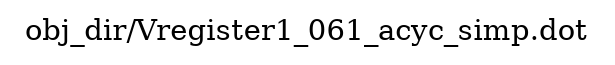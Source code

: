 digraph v3graph {
	graph	[label="obj_dir/Vregister1_061_acyc_simp.dot",
		 labelloc=t, labeljust=l,
		 //size="7.5,10",
		 rankdir=TB];
}
